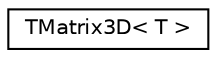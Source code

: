 digraph "Graphical Class Hierarchy"
{
 // LATEX_PDF_SIZE
  edge [fontname="Helvetica",fontsize="10",labelfontname="Helvetica",labelfontsize="10"];
  node [fontname="Helvetica",fontsize="10",shape=record];
  rankdir="LR";
  Node0 [label="TMatrix3D\< T \>",height=0.2,width=0.4,color="black", fillcolor="white", style="filled",URL="$structTMatrix3D.html",tooltip=" "];
}

